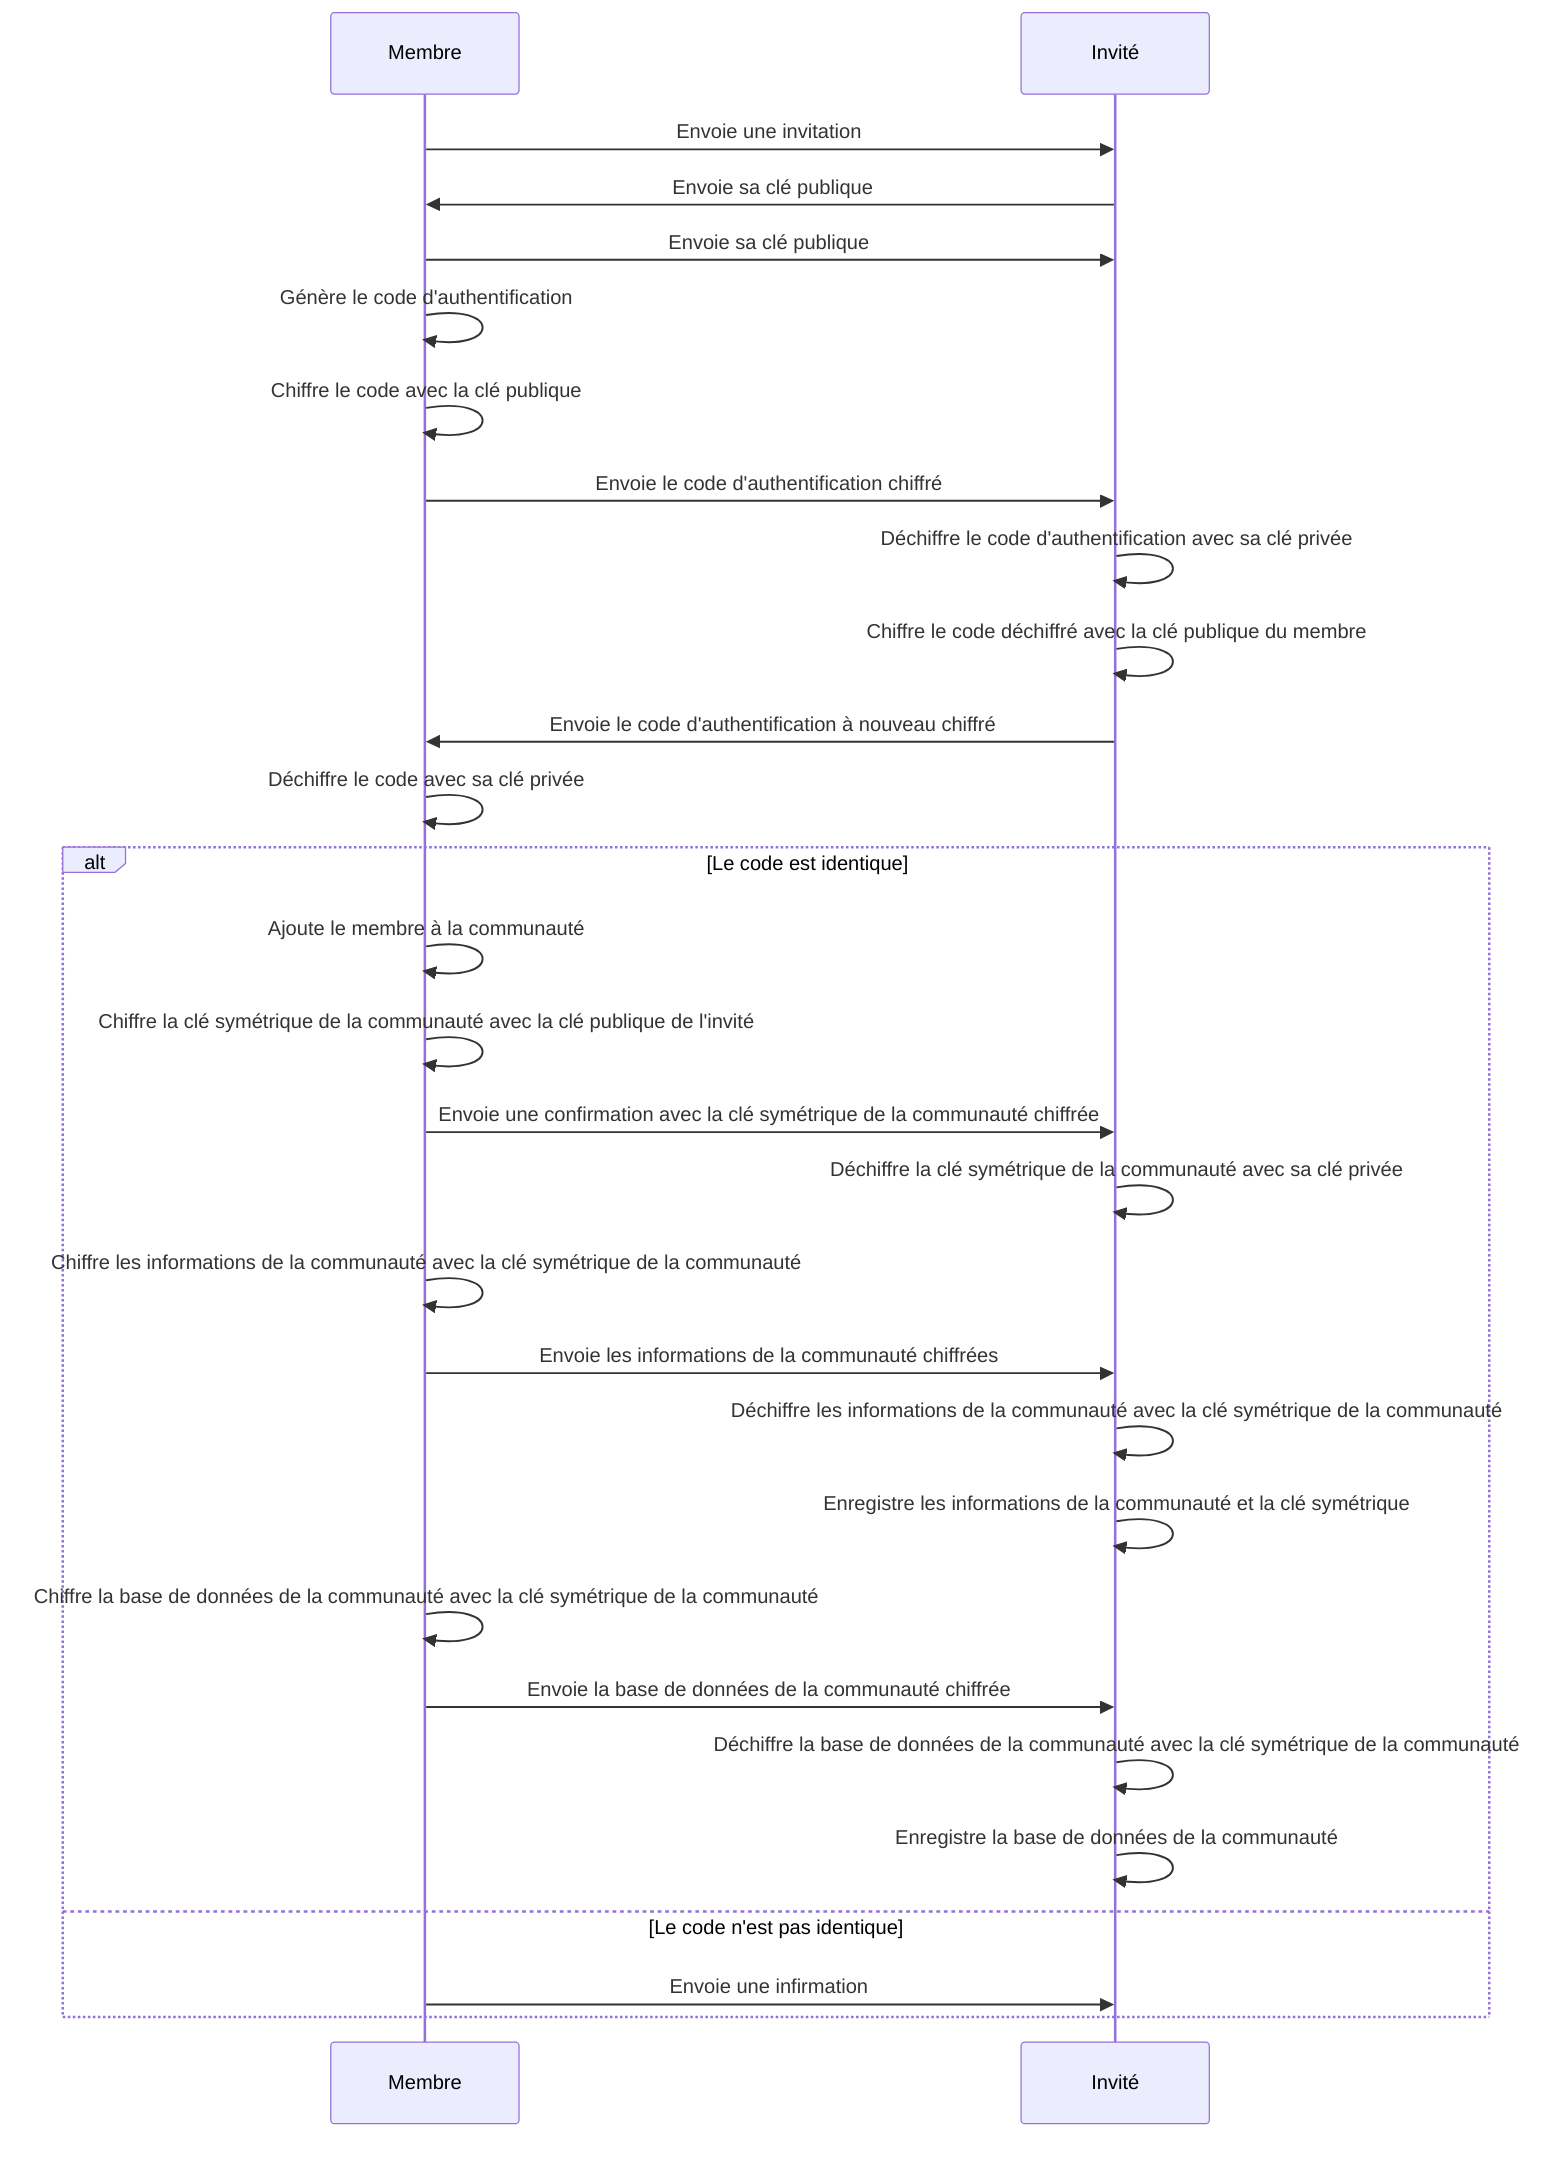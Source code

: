 sequenceDiagram
    participant m as Membre
    participant i as Invité

    m ->> i: Envoie une invitation
    i ->> m: Envoie sa clé publique
    m ->> i: Envoie sa clé publique
    m ->> m: Génère le code d'authentification
    m ->> m: Chiffre le code avec la clé publique
    m ->> i: Envoie le code d'authentification chiffré
    i ->> i: Déchiffre le code d'authentification avec sa clé privée
    i ->> i: Chiffre le code déchiffré avec la clé publique du membre
    i ->> m: Envoie le code d'authentification à nouveau chiffré
    m ->> m: Déchiffre le code avec sa clé privée
    alt Le code est identique
        m ->> m: Ajoute le membre à la communauté
        m ->> m: Chiffre la clé symétrique de la communauté avec la clé publique de l'invité
        m ->> i: Envoie une confirmation avec la clé symétrique de la communauté chiffrée
        i ->> i: Déchiffre la clé symétrique de la communauté avec sa clé privée
        m ->> m: Chiffre les informations de la communauté avec la clé symétrique de la communauté
        m ->> i: Envoie les informations de la communauté chiffrées
        i ->> i: Déchiffre les informations de la communauté avec la clé symétrique de la communauté
        i ->> i: Enregistre les informations de la communauté et la clé symétrique
        m ->> m: Chiffre la base de données de la communauté avec la clé symétrique de la communauté
        m ->> i: Envoie la base de données de la communauté chiffrée
        i ->> i: Déchiffre la base de données de la communauté avec la clé symétrique de la communauté
        i ->> i: Enregistre la base de données de la communauté
    else Le code n'est pas identique
        m ->> i: Envoie une infirmation
    end
